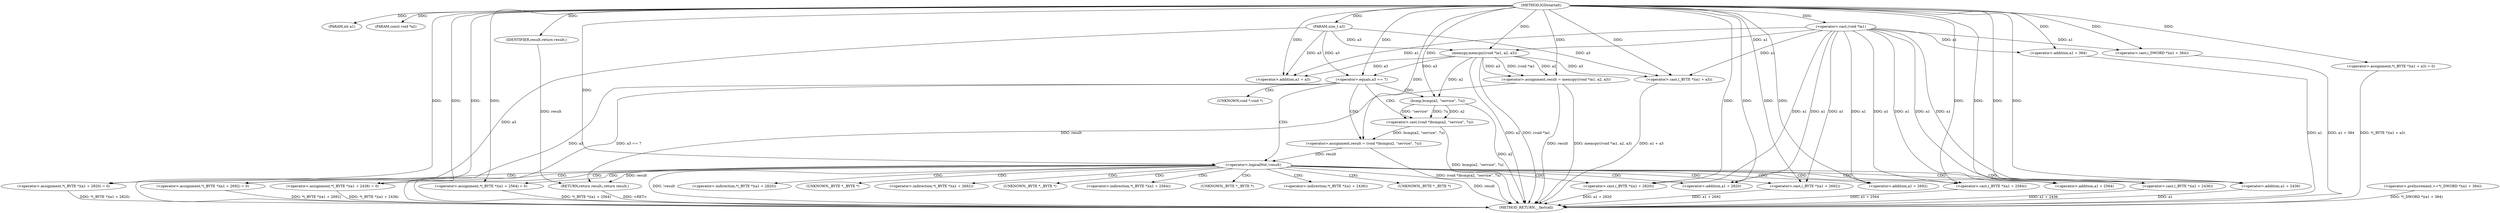 digraph IGDstartelt {  
"1000102" [label = "(METHOD,IGDstartelt)" ]
"1000182" [label = "(METHOD_RETURN,__fastcall)" ]
"1000103" [label = "(PARAM,int a1)" ]
"1000104" [label = "(PARAM,const void *a2)" ]
"1000105" [label = "(PARAM,size_t a3)" ]
"1000108" [label = "(<operator>.assignment,result = memcpy((void *)a1, a2, a3))" ]
"1000110" [label = "(memcpy,memcpy((void *)a1, a2, a3))" ]
"1000111" [label = "(<operator>.cast,(void *)a1)" ]
"1000116" [label = "(<operator>.assignment,*(_BYTE *)(a1 + a3) = 0)" ]
"1000118" [label = "(<operator>.cast,(_BYTE *)(a1 + a3))" ]
"1000120" [label = "(<operator>.addition,a1 + a3)" ]
"1000124" [label = "(<operator>.preIncrement,++*(_DWORD *)(a1 + 384))" ]
"1000126" [label = "(<operator>.cast,(_DWORD *)(a1 + 384))" ]
"1000128" [label = "(<operator>.addition,a1 + 384)" ]
"1000132" [label = "(<operator>.equals,a3 == 7)" ]
"1000136" [label = "(<operator>.assignment,result = (void *)bcmp(a2, \"service\", 7u))" ]
"1000138" [label = "(<operator>.cast,(void *)bcmp(a2, \"service\", 7u))" ]
"1000140" [label = "(bcmp,bcmp(a2, \"service\", 7u))" ]
"1000145" [label = "(<operator>.logicalNot,!result)" ]
"1000148" [label = "(<operator>.assignment,*(_BYTE *)(a1 + 2820) = 0)" ]
"1000150" [label = "(<operator>.cast,(_BYTE *)(a1 + 2820))" ]
"1000152" [label = "(<operator>.addition,a1 + 2820)" ]
"1000156" [label = "(<operator>.assignment,*(_BYTE *)(a1 + 2692) = 0)" ]
"1000158" [label = "(<operator>.cast,(_BYTE *)(a1 + 2692))" ]
"1000160" [label = "(<operator>.addition,a1 + 2692)" ]
"1000164" [label = "(<operator>.assignment,*(_BYTE *)(a1 + 2564) = 0)" ]
"1000166" [label = "(<operator>.cast,(_BYTE *)(a1 + 2564))" ]
"1000168" [label = "(<operator>.addition,a1 + 2564)" ]
"1000172" [label = "(<operator>.assignment,*(_BYTE *)(a1 + 2436) = 0)" ]
"1000174" [label = "(<operator>.cast,(_BYTE *)(a1 + 2436))" ]
"1000176" [label = "(<operator>.addition,a1 + 2436)" ]
"1000180" [label = "(RETURN,return result;,return result;)" ]
"1000181" [label = "(IDENTIFIER,result,return result;)" ]
"1000139" [label = "(UNKNOWN,void *,void *)" ]
"1000149" [label = "(<operator>.indirection,*(_BYTE *)(a1 + 2820))" ]
"1000151" [label = "(UNKNOWN,_BYTE *,_BYTE *)" ]
"1000157" [label = "(<operator>.indirection,*(_BYTE *)(a1 + 2692))" ]
"1000159" [label = "(UNKNOWN,_BYTE *,_BYTE *)" ]
"1000165" [label = "(<operator>.indirection,*(_BYTE *)(a1 + 2564))" ]
"1000167" [label = "(UNKNOWN,_BYTE *,_BYTE *)" ]
"1000173" [label = "(<operator>.indirection,*(_BYTE *)(a1 + 2436))" ]
"1000175" [label = "(UNKNOWN,_BYTE *,_BYTE *)" ]
  "1000180" -> "1000182"  [ label = "DDG: <RET>"] 
  "1000126" -> "1000182"  [ label = "DDG: a1 + 384"] 
  "1000156" -> "1000182"  [ label = "DDG: *(_BYTE *)(a1 + 2692)"] 
  "1000150" -> "1000182"  [ label = "DDG: a1 + 2820"] 
  "1000136" -> "1000182"  [ label = "DDG: (void *)bcmp(a2, \"service\", 7u)"] 
  "1000110" -> "1000182"  [ label = "DDG: a2"] 
  "1000145" -> "1000182"  [ label = "DDG: result"] 
  "1000116" -> "1000182"  [ label = "DDG: *(_BYTE *)(a1 + a3)"] 
  "1000118" -> "1000182"  [ label = "DDG: a1 + a3"] 
  "1000108" -> "1000182"  [ label = "DDG: result"] 
  "1000105" -> "1000182"  [ label = "DDG: a3"] 
  "1000108" -> "1000182"  [ label = "DDG: memcpy((void *)a1, a2, a3)"] 
  "1000132" -> "1000182"  [ label = "DDG: a3"] 
  "1000148" -> "1000182"  [ label = "DDG: *(_BYTE *)(a1 + 2820)"] 
  "1000140" -> "1000182"  [ label = "DDG: a2"] 
  "1000124" -> "1000182"  [ label = "DDG: *(_DWORD *)(a1 + 384)"] 
  "1000176" -> "1000182"  [ label = "DDG: a1"] 
  "1000174" -> "1000182"  [ label = "DDG: a1 + 2436"] 
  "1000138" -> "1000182"  [ label = "DDG: bcmp(a2, \"service\", 7u)"] 
  "1000145" -> "1000182"  [ label = "DDG: !result"] 
  "1000172" -> "1000182"  [ label = "DDG: *(_BYTE *)(a1 + 2436)"] 
  "1000128" -> "1000182"  [ label = "DDG: a1"] 
  "1000158" -> "1000182"  [ label = "DDG: a1 + 2692"] 
  "1000110" -> "1000182"  [ label = "DDG: (void *)a1"] 
  "1000166" -> "1000182"  [ label = "DDG: a1 + 2564"] 
  "1000164" -> "1000182"  [ label = "DDG: *(_BYTE *)(a1 + 2564)"] 
  "1000132" -> "1000182"  [ label = "DDG: a3 == 7"] 
  "1000102" -> "1000103"  [ label = "DDG: "] 
  "1000102" -> "1000104"  [ label = "DDG: "] 
  "1000102" -> "1000105"  [ label = "DDG: "] 
  "1000110" -> "1000108"  [ label = "DDG: (void *)a1"] 
  "1000110" -> "1000108"  [ label = "DDG: a2"] 
  "1000110" -> "1000108"  [ label = "DDG: a3"] 
  "1000102" -> "1000108"  [ label = "DDG: "] 
  "1000111" -> "1000110"  [ label = "DDG: a1"] 
  "1000102" -> "1000111"  [ label = "DDG: "] 
  "1000102" -> "1000110"  [ label = "DDG: "] 
  "1000105" -> "1000110"  [ label = "DDG: a3"] 
  "1000102" -> "1000116"  [ label = "DDG: "] 
  "1000111" -> "1000118"  [ label = "DDG: a1"] 
  "1000102" -> "1000118"  [ label = "DDG: "] 
  "1000110" -> "1000118"  [ label = "DDG: a3"] 
  "1000105" -> "1000118"  [ label = "DDG: a3"] 
  "1000111" -> "1000120"  [ label = "DDG: a1"] 
  "1000102" -> "1000120"  [ label = "DDG: "] 
  "1000110" -> "1000120"  [ label = "DDG: a3"] 
  "1000105" -> "1000120"  [ label = "DDG: a3"] 
  "1000102" -> "1000126"  [ label = "DDG: "] 
  "1000111" -> "1000126"  [ label = "DDG: a1"] 
  "1000102" -> "1000128"  [ label = "DDG: "] 
  "1000111" -> "1000128"  [ label = "DDG: a1"] 
  "1000105" -> "1000132"  [ label = "DDG: a3"] 
  "1000102" -> "1000132"  [ label = "DDG: "] 
  "1000110" -> "1000132"  [ label = "DDG: a3"] 
  "1000138" -> "1000136"  [ label = "DDG: bcmp(a2, \"service\", 7u)"] 
  "1000102" -> "1000136"  [ label = "DDG: "] 
  "1000140" -> "1000138"  [ label = "DDG: a2"] 
  "1000140" -> "1000138"  [ label = "DDG: \"service\""] 
  "1000140" -> "1000138"  [ label = "DDG: 7u"] 
  "1000110" -> "1000140"  [ label = "DDG: a2"] 
  "1000102" -> "1000140"  [ label = "DDG: "] 
  "1000136" -> "1000145"  [ label = "DDG: result"] 
  "1000102" -> "1000145"  [ label = "DDG: "] 
  "1000102" -> "1000148"  [ label = "DDG: "] 
  "1000102" -> "1000150"  [ label = "DDG: "] 
  "1000111" -> "1000150"  [ label = "DDG: a1"] 
  "1000102" -> "1000152"  [ label = "DDG: "] 
  "1000111" -> "1000152"  [ label = "DDG: a1"] 
  "1000102" -> "1000156"  [ label = "DDG: "] 
  "1000102" -> "1000158"  [ label = "DDG: "] 
  "1000111" -> "1000158"  [ label = "DDG: a1"] 
  "1000102" -> "1000160"  [ label = "DDG: "] 
  "1000111" -> "1000160"  [ label = "DDG: a1"] 
  "1000102" -> "1000164"  [ label = "DDG: "] 
  "1000102" -> "1000166"  [ label = "DDG: "] 
  "1000111" -> "1000166"  [ label = "DDG: a1"] 
  "1000102" -> "1000168"  [ label = "DDG: "] 
  "1000111" -> "1000168"  [ label = "DDG: a1"] 
  "1000102" -> "1000172"  [ label = "DDG: "] 
  "1000102" -> "1000174"  [ label = "DDG: "] 
  "1000111" -> "1000174"  [ label = "DDG: a1"] 
  "1000102" -> "1000176"  [ label = "DDG: "] 
  "1000111" -> "1000176"  [ label = "DDG: a1"] 
  "1000181" -> "1000180"  [ label = "DDG: result"] 
  "1000108" -> "1000180"  [ label = "DDG: result"] 
  "1000145" -> "1000180"  [ label = "DDG: result"] 
  "1000102" -> "1000181"  [ label = "DDG: "] 
  "1000132" -> "1000140"  [ label = "CDG: "] 
  "1000132" -> "1000139"  [ label = "CDG: "] 
  "1000132" -> "1000138"  [ label = "CDG: "] 
  "1000132" -> "1000136"  [ label = "CDG: "] 
  "1000132" -> "1000145"  [ label = "CDG: "] 
  "1000145" -> "1000176"  [ label = "CDG: "] 
  "1000145" -> "1000175"  [ label = "CDG: "] 
  "1000145" -> "1000174"  [ label = "CDG: "] 
  "1000145" -> "1000173"  [ label = "CDG: "] 
  "1000145" -> "1000172"  [ label = "CDG: "] 
  "1000145" -> "1000168"  [ label = "CDG: "] 
  "1000145" -> "1000167"  [ label = "CDG: "] 
  "1000145" -> "1000166"  [ label = "CDG: "] 
  "1000145" -> "1000165"  [ label = "CDG: "] 
  "1000145" -> "1000164"  [ label = "CDG: "] 
  "1000145" -> "1000160"  [ label = "CDG: "] 
  "1000145" -> "1000159"  [ label = "CDG: "] 
  "1000145" -> "1000158"  [ label = "CDG: "] 
  "1000145" -> "1000157"  [ label = "CDG: "] 
  "1000145" -> "1000156"  [ label = "CDG: "] 
  "1000145" -> "1000152"  [ label = "CDG: "] 
  "1000145" -> "1000151"  [ label = "CDG: "] 
  "1000145" -> "1000150"  [ label = "CDG: "] 
  "1000145" -> "1000149"  [ label = "CDG: "] 
  "1000145" -> "1000148"  [ label = "CDG: "] 
}
